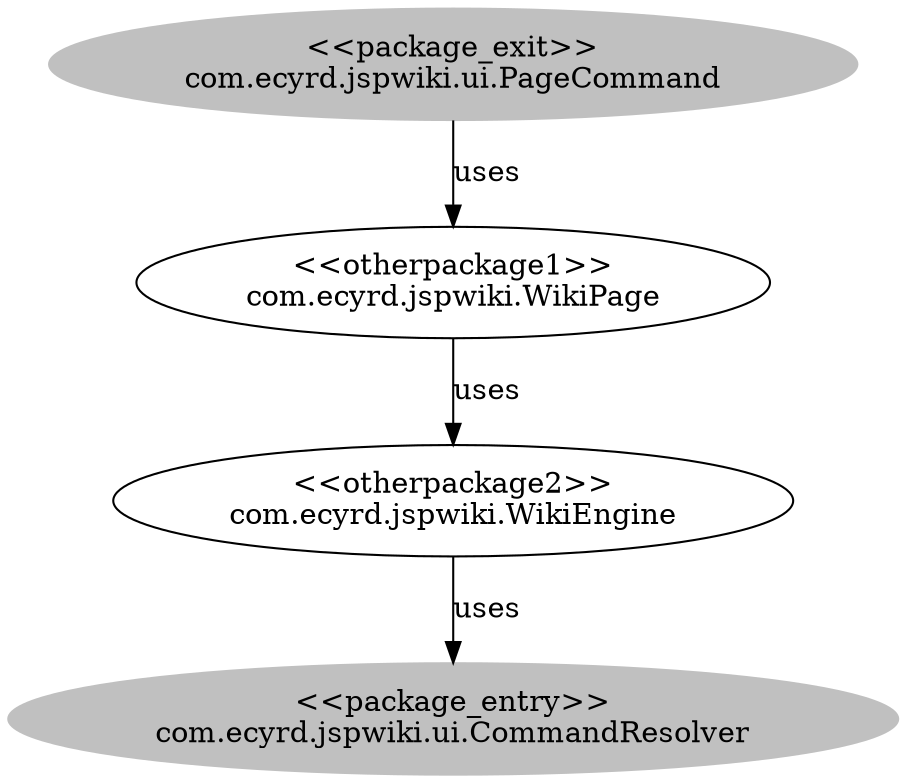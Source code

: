digraph cd {
	com_ecyrd_jspwiki_ui_PageCommand [label="<<package_exit>>
com.ecyrd.jspwiki.ui.PageCommand",style=filled,color="grey"];
	com_ecyrd_jspwiki_ui_CommandResolver [label="<<package_entry>>
com.ecyrd.jspwiki.ui.CommandResolver",style=filled,color="grey"];
	com_ecyrd_jspwiki_WikiPage [label="<<otherpackage1>>
com.ecyrd.jspwiki.WikiPage"];
	com_ecyrd_jspwiki_WikiEngine [label="<<otherpackage2>>
com.ecyrd.jspwiki.WikiEngine"];
	com_ecyrd_jspwiki_ui_PageCommand -> com_ecyrd_jspwiki_WikiPage [label=uses];
	com_ecyrd_jspwiki_WikiEngine -> com_ecyrd_jspwiki_ui_CommandResolver [label=uses];
	com_ecyrd_jspwiki_WikiPage -> com_ecyrd_jspwiki_WikiEngine [label=uses];
}
